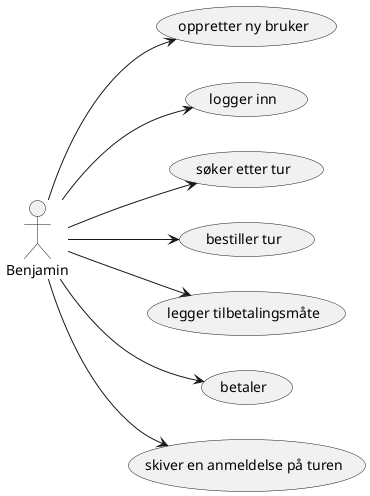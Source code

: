 @startuml Benjamin Bola
left to right direction
:Benjamin: --> (oppretter ny bruker)
:Benjamin: --> (logger inn)
:Benjamin: --> (søker etter tur)
:Benjamin: --> (bestiller tur)
:Benjamin: --> (legger tilbetalingsmåte)
:Benjamin: --> (betaler)
:Benjamin: --> (skiver en anmeldelse på turen)

/' for å se på fysisk use case diagrammet trykk Alt+D '/

@enduml